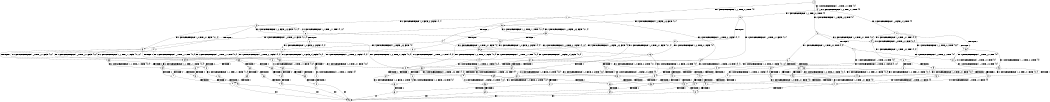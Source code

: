 digraph BCG {
size = "7, 10.5";
center = TRUE;
node [shape = circle];
0 [peripheries = 2];
0 -> 1 [label = "EX !1 !ATOMIC_EXCH_BRANCH (1, +1, TRUE, +0, 2, TRUE) !{0}"];
0 -> 2 [label = "EX !2 !ATOMIC_EXCH_BRANCH (1, +0, FALSE, +0, 3, TRUE) !{0}"];
0 -> 3 [label = "EX !0 !ATOMIC_EXCH_BRANCH (1, +0, TRUE, +0, 1, TRUE) !{0}"];
1 -> 4 [label = "TERMINATE !1"];
1 -> 5 [label = "EX !2 !ATOMIC_EXCH_BRANCH (1, +0, FALSE, +0, 3, FALSE) !{0, 1}"];
1 -> 6 [label = "EX !0 !ATOMIC_EXCH_BRANCH (1, +0, TRUE, +0, 1, FALSE) !{0, 1}"];
2 -> 7 [label = "TERMINATE !2"];
2 -> 8 [label = "EX !1 !ATOMIC_EXCH_BRANCH (1, +1, TRUE, +0, 2, TRUE) !{0, 2}"];
2 -> 9 [label = "EX !0 !ATOMIC_EXCH_BRANCH (1, +0, TRUE, +0, 1, TRUE) !{0, 2}"];
3 -> 10 [label = "EX !1 !ATOMIC_EXCH_BRANCH (1, +1, TRUE, +0, 2, TRUE) !{0}"];
3 -> 11 [label = "EX !2 !ATOMIC_EXCH_BRANCH (1, +0, FALSE, +0, 3, TRUE) !{0}"];
3 -> 3 [label = "EX !0 !ATOMIC_EXCH_BRANCH (1, +0, TRUE, +0, 1, TRUE) !{0}"];
4 -> 12 [label = "EX !2 !ATOMIC_EXCH_BRANCH (1, +0, FALSE, +0, 3, FALSE) !{0}"];
4 -> 13 [label = "EX !0 !ATOMIC_EXCH_BRANCH (1, +0, TRUE, +0, 1, FALSE) !{0}"];
5 -> 14 [label = "TERMINATE !1"];
5 -> 15 [label = "EX !0 !ATOMIC_EXCH_BRANCH (1, +0, TRUE, +0, 1, FALSE) !{0, 1, 2}"];
5 -> 16 [label = "EX !2 !ATOMIC_EXCH_BRANCH (1, +1, TRUE, +1, 1, TRUE) !{0, 1, 2}"];
6 -> 17 [label = "TERMINATE !1"];
6 -> 18 [label = "TERMINATE !0"];
6 -> 19 [label = "EX !2 !ATOMIC_EXCH_BRANCH (1, +0, FALSE, +0, 3, TRUE) !{0, 1}"];
7 -> 20 [label = "EX !1 !ATOMIC_EXCH_BRANCH (1, +1, TRUE, +0, 2, TRUE) !{0}"];
7 -> 21 [label = "EX !0 !ATOMIC_EXCH_BRANCH (1, +0, TRUE, +0, 1, TRUE) !{0}"];
8 -> 22 [label = "TERMINATE !1"];
8 -> 23 [label = "TERMINATE !2"];
8 -> 24 [label = "EX !0 !ATOMIC_EXCH_BRANCH (1, +0, TRUE, +0, 1, FALSE) !{0, 1, 2}"];
9 -> 25 [label = "TERMINATE !2"];
9 -> 26 [label = "EX !1 !ATOMIC_EXCH_BRANCH (1, +1, TRUE, +0, 2, TRUE) !{0, 2}"];
9 -> 9 [label = "EX !0 !ATOMIC_EXCH_BRANCH (1, +0, TRUE, +0, 1, TRUE) !{0, 2}"];
10 -> 27 [label = "TERMINATE !1"];
10 -> 28 [label = "EX !2 !ATOMIC_EXCH_BRANCH (1, +0, FALSE, +0, 3, FALSE) !{0, 1}"];
10 -> 6 [label = "EX !0 !ATOMIC_EXCH_BRANCH (1, +0, TRUE, +0, 1, FALSE) !{0, 1}"];
11 -> 25 [label = "TERMINATE !2"];
11 -> 26 [label = "EX !1 !ATOMIC_EXCH_BRANCH (1, +1, TRUE, +0, 2, TRUE) !{0, 2}"];
11 -> 9 [label = "EX !0 !ATOMIC_EXCH_BRANCH (1, +0, TRUE, +0, 1, TRUE) !{0, 2}"];
12 -> 29 [label = "EX !0 !ATOMIC_EXCH_BRANCH (1, +0, TRUE, +0, 1, FALSE) !{0, 2}"];
12 -> 30 [label = "EX !2 !ATOMIC_EXCH_BRANCH (1, +1, TRUE, +1, 1, TRUE) !{0, 2}"];
13 -> 31 [label = "TERMINATE !0"];
13 -> 32 [label = "EX !2 !ATOMIC_EXCH_BRANCH (1, +0, FALSE, +0, 3, TRUE) !{0}"];
14 -> 29 [label = "EX !0 !ATOMIC_EXCH_BRANCH (1, +0, TRUE, +0, 1, FALSE) !{0, 2}"];
14 -> 30 [label = "EX !2 !ATOMIC_EXCH_BRANCH (1, +1, TRUE, +1, 1, TRUE) !{0, 2}"];
15 -> 33 [label = "TERMINATE !1"];
15 -> 34 [label = "TERMINATE !0"];
15 -> 35 [label = "EX !2 !ATOMIC_EXCH_BRANCH (1, +1, TRUE, +1, 1, FALSE) !{0, 1, 2}"];
16 -> 36 [label = "TERMINATE !1"];
16 -> 37 [label = "EX !0 !ATOMIC_EXCH_BRANCH (1, +0, TRUE, +0, 1, FALSE) !{0, 1, 2}"];
16 -> 5 [label = "EX !2 !ATOMIC_EXCH_BRANCH (1, +0, FALSE, +0, 3, FALSE) !{0, 1, 2}"];
17 -> 31 [label = "TERMINATE !0"];
17 -> 32 [label = "EX !2 !ATOMIC_EXCH_BRANCH (1, +0, FALSE, +0, 3, TRUE) !{0}"];
18 -> 38 [label = "TERMINATE !1"];
18 -> 39 [label = "EX !2 !ATOMIC_EXCH_BRANCH (1, +0, FALSE, +0, 3, TRUE) !{1}"];
19 -> 40 [label = "TERMINATE !1"];
19 -> 41 [label = "TERMINATE !2"];
19 -> 42 [label = "TERMINATE !0"];
20 -> 43 [label = "TERMINATE !1"];
20 -> 44 [label = "EX !0 !ATOMIC_EXCH_BRANCH (1, +0, TRUE, +0, 1, FALSE) !{0, 1}"];
21 -> 45 [label = "EX !1 !ATOMIC_EXCH_BRANCH (1, +1, TRUE, +0, 2, TRUE) !{0}"];
21 -> 21 [label = "EX !0 !ATOMIC_EXCH_BRANCH (1, +0, TRUE, +0, 1, TRUE) !{0}"];
22 -> 46 [label = "TERMINATE !2"];
22 -> 47 [label = "EX !0 !ATOMIC_EXCH_BRANCH (1, +0, TRUE, +0, 1, FALSE) !{0, 2}"];
23 -> 43 [label = "TERMINATE !1"];
23 -> 44 [label = "EX !0 !ATOMIC_EXCH_BRANCH (1, +0, TRUE, +0, 1, FALSE) !{0, 1}"];
24 -> 40 [label = "TERMINATE !1"];
24 -> 41 [label = "TERMINATE !2"];
24 -> 42 [label = "TERMINATE !0"];
25 -> 45 [label = "EX !1 !ATOMIC_EXCH_BRANCH (1, +1, TRUE, +0, 2, TRUE) !{0}"];
25 -> 21 [label = "EX !0 !ATOMIC_EXCH_BRANCH (1, +0, TRUE, +0, 1, TRUE) !{0}"];
26 -> 48 [label = "TERMINATE !1"];
26 -> 49 [label = "TERMINATE !2"];
26 -> 24 [label = "EX !0 !ATOMIC_EXCH_BRANCH (1, +0, TRUE, +0, 1, FALSE) !{0, 1, 2}"];
27 -> 50 [label = "EX !2 !ATOMIC_EXCH_BRANCH (1, +0, FALSE, +0, 3, FALSE) !{0}"];
27 -> 13 [label = "EX !0 !ATOMIC_EXCH_BRANCH (1, +0, TRUE, +0, 1, FALSE) !{0}"];
28 -> 51 [label = "TERMINATE !1"];
28 -> 52 [label = "EX !2 !ATOMIC_EXCH_BRANCH (1, +1, TRUE, +1, 1, TRUE) !{0, 1, 2}"];
28 -> 15 [label = "EX !0 !ATOMIC_EXCH_BRANCH (1, +0, TRUE, +0, 1, FALSE) !{0, 1, 2}"];
29 -> 53 [label = "TERMINATE !0"];
29 -> 54 [label = "EX !2 !ATOMIC_EXCH_BRANCH (1, +1, TRUE, +1, 1, FALSE) !{0, 2}"];
30 -> 55 [label = "EX !0 !ATOMIC_EXCH_BRANCH (1, +0, TRUE, +0, 1, FALSE) !{0, 2}"];
30 -> 12 [label = "EX !2 !ATOMIC_EXCH_BRANCH (1, +0, FALSE, +0, 3, FALSE) !{0, 2}"];
31 -> 56 [label = "EX !2 !ATOMIC_EXCH_BRANCH (1, +0, FALSE, +0, 3, TRUE) !{1, 2}"];
32 -> 57 [label = "TERMINATE !2"];
32 -> 58 [label = "TERMINATE !0"];
33 -> 53 [label = "TERMINATE !0"];
33 -> 54 [label = "EX !2 !ATOMIC_EXCH_BRANCH (1, +1, TRUE, +1, 1, FALSE) !{0, 2}"];
34 -> 59 [label = "TERMINATE !1"];
34 -> 60 [label = "EX !2 !ATOMIC_EXCH_BRANCH (1, +1, TRUE, +1, 1, FALSE) !{1, 2}"];
35 -> 61 [label = "TERMINATE !1"];
35 -> 62 [label = "TERMINATE !2"];
35 -> 63 [label = "TERMINATE !0"];
36 -> 55 [label = "EX !0 !ATOMIC_EXCH_BRANCH (1, +0, TRUE, +0, 1, FALSE) !{0, 2}"];
36 -> 12 [label = "EX !2 !ATOMIC_EXCH_BRANCH (1, +0, FALSE, +0, 3, FALSE) !{0, 2}"];
37 -> 64 [label = "TERMINATE !1"];
37 -> 65 [label = "TERMINATE !0"];
37 -> 19 [label = "EX !2 !ATOMIC_EXCH_BRANCH (1, +0, FALSE, +0, 3, TRUE) !{0, 1, 2}"];
38 -> 66 [label = "EX !2 !ATOMIC_EXCH_BRANCH (1, +0, FALSE, +0, 3, TRUE) !{2}"];
39 -> 67 [label = "TERMINATE !1"];
39 -> 68 [label = "TERMINATE !2"];
40 -> 57 [label = "TERMINATE !2"];
40 -> 58 [label = "TERMINATE !0"];
41 -> 69 [label = "TERMINATE !1"];
41 -> 70 [label = "TERMINATE !0"];
42 -> 67 [label = "TERMINATE !1"];
42 -> 68 [label = "TERMINATE !2"];
43 -> 71 [label = "EX !0 !ATOMIC_EXCH_BRANCH (1, +0, TRUE, +0, 1, FALSE) !{0}"];
44 -> 69 [label = "TERMINATE !1"];
44 -> 70 [label = "TERMINATE !0"];
45 -> 72 [label = "TERMINATE !1"];
45 -> 44 [label = "EX !0 !ATOMIC_EXCH_BRANCH (1, +0, TRUE, +0, 1, FALSE) !{0, 1}"];
46 -> 71 [label = "EX !0 !ATOMIC_EXCH_BRANCH (1, +0, TRUE, +0, 1, FALSE) !{0}"];
47 -> 57 [label = "TERMINATE !2"];
47 -> 58 [label = "TERMINATE !0"];
48 -> 73 [label = "TERMINATE !2"];
48 -> 47 [label = "EX !0 !ATOMIC_EXCH_BRANCH (1, +0, TRUE, +0, 1, FALSE) !{0, 2}"];
49 -> 72 [label = "TERMINATE !1"];
49 -> 44 [label = "EX !0 !ATOMIC_EXCH_BRANCH (1, +0, TRUE, +0, 1, FALSE) !{0, 1}"];
50 -> 74 [label = "EX !2 !ATOMIC_EXCH_BRANCH (1, +1, TRUE, +1, 1, TRUE) !{0, 2}"];
50 -> 29 [label = "EX !0 !ATOMIC_EXCH_BRANCH (1, +0, TRUE, +0, 1, FALSE) !{0, 2}"];
51 -> 74 [label = "EX !2 !ATOMIC_EXCH_BRANCH (1, +1, TRUE, +1, 1, TRUE) !{0, 2}"];
51 -> 29 [label = "EX !0 !ATOMIC_EXCH_BRANCH (1, +0, TRUE, +0, 1, FALSE) !{0, 2}"];
52 -> 75 [label = "TERMINATE !1"];
52 -> 28 [label = "EX !2 !ATOMIC_EXCH_BRANCH (1, +0, FALSE, +0, 3, FALSE) !{0, 1, 2}"];
52 -> 37 [label = "EX !0 !ATOMIC_EXCH_BRANCH (1, +0, TRUE, +0, 1, FALSE) !{0, 1, 2}"];
53 -> 76 [label = "EX !2 !ATOMIC_EXCH_BRANCH (1, +1, TRUE, +1, 1, FALSE) !{1, 2}"];
54 -> 77 [label = "TERMINATE !2"];
54 -> 78 [label = "TERMINATE !0"];
55 -> 79 [label = "TERMINATE !0"];
55 -> 32 [label = "EX !2 !ATOMIC_EXCH_BRANCH (1, +0, FALSE, +0, 3, TRUE) !{0, 2}"];
56 -> 80 [label = "TERMINATE !2"];
57 -> 81 [label = "TERMINATE !0"];
58 -> 80 [label = "TERMINATE !2"];
59 -> 82 [label = "EX !2 !ATOMIC_EXCH_BRANCH (1, +1, TRUE, +1, 1, FALSE) !{2}"];
60 -> 83 [label = "TERMINATE !1"];
60 -> 84 [label = "TERMINATE !2"];
61 -> 77 [label = "TERMINATE !2"];
61 -> 78 [label = "TERMINATE !0"];
62 -> 85 [label = "TERMINATE !1"];
62 -> 86 [label = "TERMINATE !0"];
63 -> 83 [label = "TERMINATE !1"];
63 -> 84 [label = "TERMINATE !2"];
64 -> 79 [label = "TERMINATE !0"];
64 -> 32 [label = "EX !2 !ATOMIC_EXCH_BRANCH (1, +0, FALSE, +0, 3, TRUE) !{0, 2}"];
65 -> 87 [label = "TERMINATE !1"];
65 -> 39 [label = "EX !2 !ATOMIC_EXCH_BRANCH (1, +0, FALSE, +0, 3, TRUE) !{1, 2}"];
66 -> 88 [label = "TERMINATE !2"];
67 -> 88 [label = "TERMINATE !2"];
68 -> 89 [label = "TERMINATE !1"];
69 -> 81 [label = "TERMINATE !0"];
70 -> 89 [label = "TERMINATE !1"];
71 -> 81 [label = "TERMINATE !0"];
72 -> 71 [label = "EX !0 !ATOMIC_EXCH_BRANCH (1, +0, TRUE, +0, 1, FALSE) !{0}"];
73 -> 71 [label = "EX !0 !ATOMIC_EXCH_BRANCH (1, +0, TRUE, +0, 1, FALSE) !{0}"];
74 -> 50 [label = "EX !2 !ATOMIC_EXCH_BRANCH (1, +0, FALSE, +0, 3, FALSE) !{0, 2}"];
74 -> 55 [label = "EX !0 !ATOMIC_EXCH_BRANCH (1, +0, TRUE, +0, 1, FALSE) !{0, 2}"];
75 -> 50 [label = "EX !2 !ATOMIC_EXCH_BRANCH (1, +0, FALSE, +0, 3, FALSE) !{0, 2}"];
75 -> 55 [label = "EX !0 !ATOMIC_EXCH_BRANCH (1, +0, TRUE, +0, 1, FALSE) !{0, 2}"];
76 -> 90 [label = "TERMINATE !2"];
77 -> 91 [label = "TERMINATE !0"];
78 -> 90 [label = "TERMINATE !2"];
79 -> 56 [label = "EX !2 !ATOMIC_EXCH_BRANCH (1, +0, FALSE, +0, 3, TRUE) !{1, 2}"];
80 -> 92 [label = "exit"];
81 -> 92 [label = "exit"];
82 -> 93 [label = "TERMINATE !2"];
83 -> 93 [label = "TERMINATE !2"];
84 -> 94 [label = "TERMINATE !1"];
85 -> 91 [label = "TERMINATE !0"];
86 -> 94 [label = "TERMINATE !1"];
87 -> 66 [label = "EX !2 !ATOMIC_EXCH_BRANCH (1, +0, FALSE, +0, 3, TRUE) !{2}"];
88 -> 92 [label = "exit"];
89 -> 92 [label = "exit"];
90 -> 92 [label = "exit"];
91 -> 92 [label = "exit"];
93 -> 92 [label = "exit"];
94 -> 92 [label = "exit"];
}
